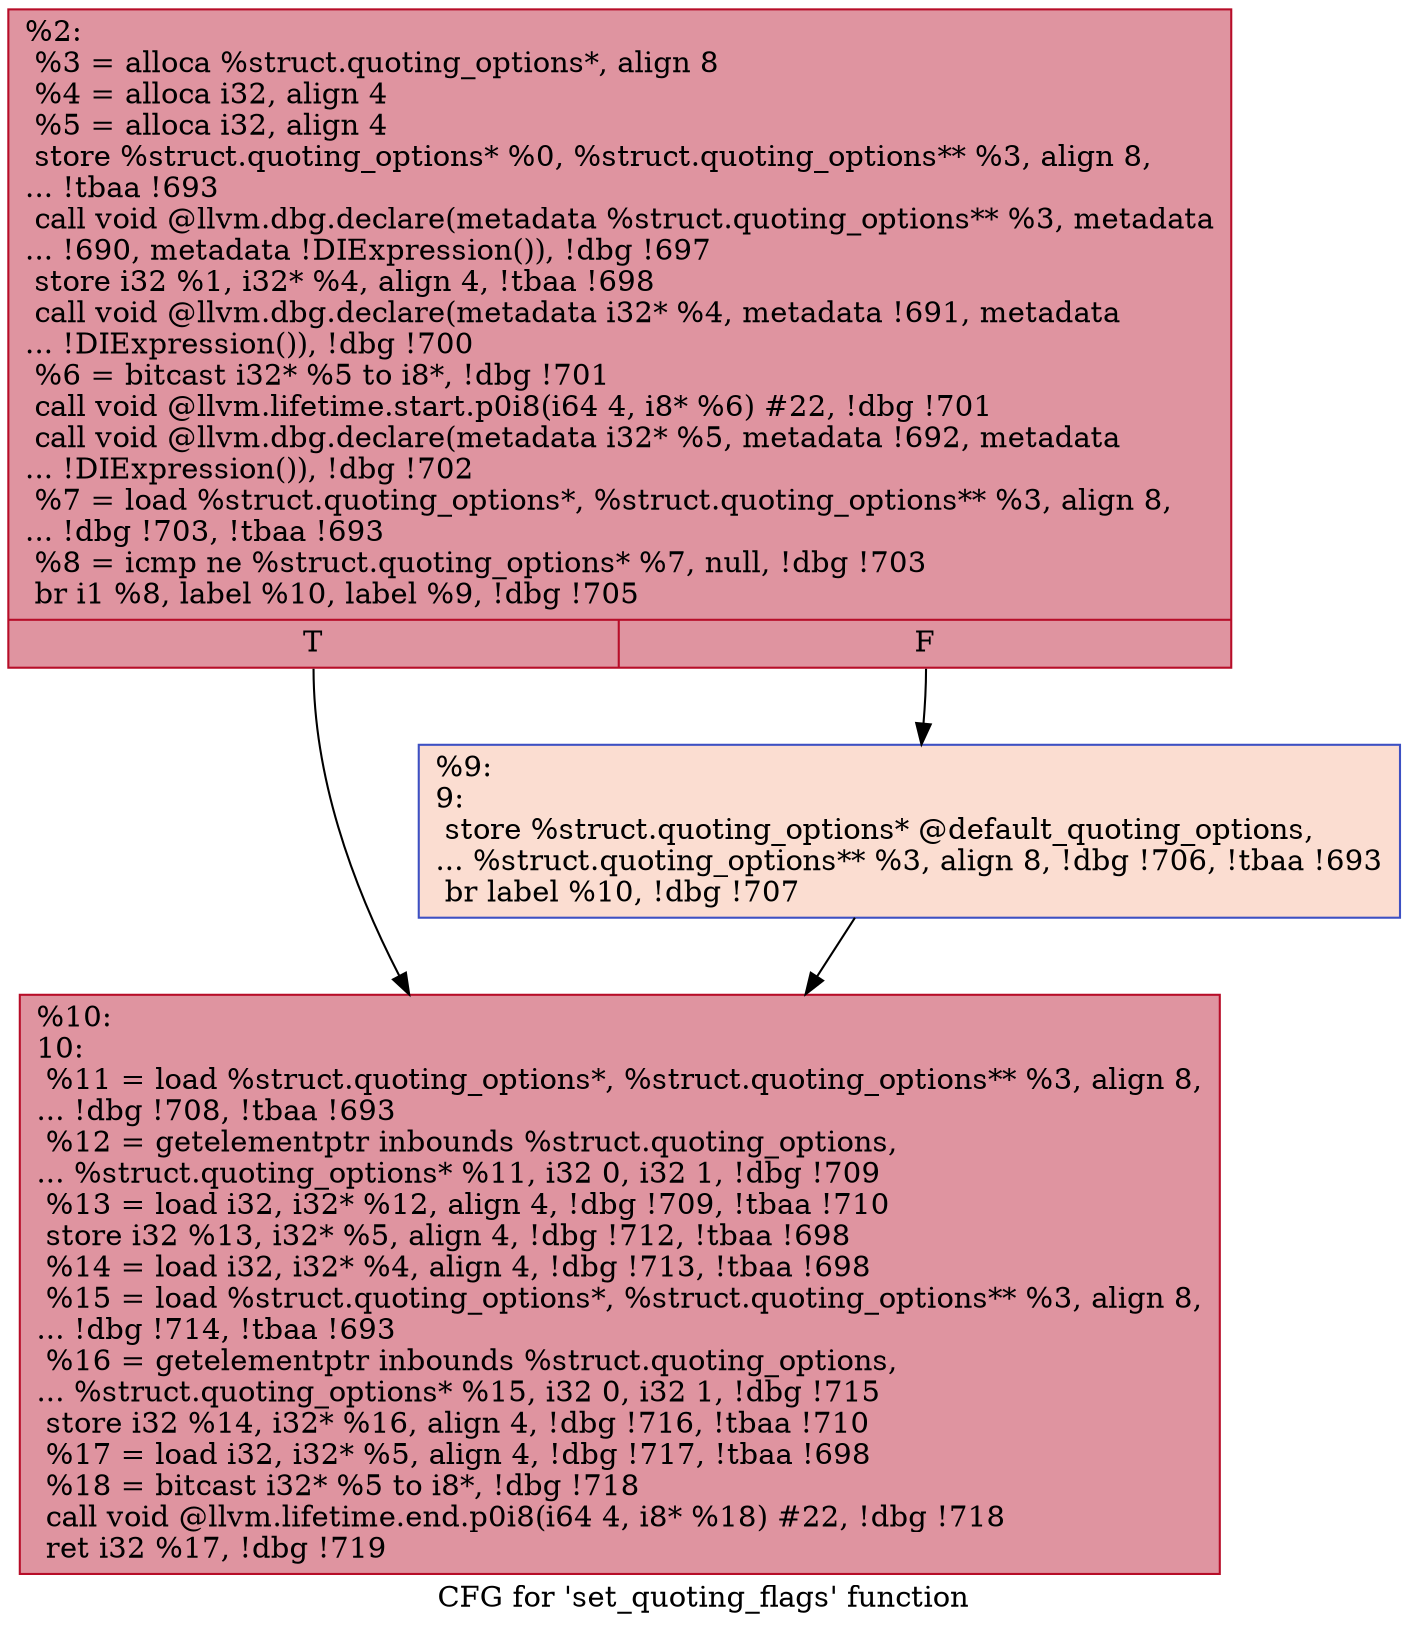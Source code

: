digraph "CFG for 'set_quoting_flags' function" {
	label="CFG for 'set_quoting_flags' function";

	Node0x67e400 [shape=record,color="#b70d28ff", style=filled, fillcolor="#b70d2870",label="{%2:\l  %3 = alloca %struct.quoting_options*, align 8\l  %4 = alloca i32, align 4\l  %5 = alloca i32, align 4\l  store %struct.quoting_options* %0, %struct.quoting_options** %3, align 8,\l... !tbaa !693\l  call void @llvm.dbg.declare(metadata %struct.quoting_options** %3, metadata\l... !690, metadata !DIExpression()), !dbg !697\l  store i32 %1, i32* %4, align 4, !tbaa !698\l  call void @llvm.dbg.declare(metadata i32* %4, metadata !691, metadata\l... !DIExpression()), !dbg !700\l  %6 = bitcast i32* %5 to i8*, !dbg !701\l  call void @llvm.lifetime.start.p0i8(i64 4, i8* %6) #22, !dbg !701\l  call void @llvm.dbg.declare(metadata i32* %5, metadata !692, metadata\l... !DIExpression()), !dbg !702\l  %7 = load %struct.quoting_options*, %struct.quoting_options** %3, align 8,\l... !dbg !703, !tbaa !693\l  %8 = icmp ne %struct.quoting_options* %7, null, !dbg !703\l  br i1 %8, label %10, label %9, !dbg !705\l|{<s0>T|<s1>F}}"];
	Node0x67e400:s0 -> Node0x67e4a0;
	Node0x67e400:s1 -> Node0x67e450;
	Node0x67e450 [shape=record,color="#3d50c3ff", style=filled, fillcolor="#f7b39670",label="{%9:\l9:                                                \l  store %struct.quoting_options* @default_quoting_options,\l... %struct.quoting_options** %3, align 8, !dbg !706, !tbaa !693\l  br label %10, !dbg !707\l}"];
	Node0x67e450 -> Node0x67e4a0;
	Node0x67e4a0 [shape=record,color="#b70d28ff", style=filled, fillcolor="#b70d2870",label="{%10:\l10:                                               \l  %11 = load %struct.quoting_options*, %struct.quoting_options** %3, align 8,\l... !dbg !708, !tbaa !693\l  %12 = getelementptr inbounds %struct.quoting_options,\l... %struct.quoting_options* %11, i32 0, i32 1, !dbg !709\l  %13 = load i32, i32* %12, align 4, !dbg !709, !tbaa !710\l  store i32 %13, i32* %5, align 4, !dbg !712, !tbaa !698\l  %14 = load i32, i32* %4, align 4, !dbg !713, !tbaa !698\l  %15 = load %struct.quoting_options*, %struct.quoting_options** %3, align 8,\l... !dbg !714, !tbaa !693\l  %16 = getelementptr inbounds %struct.quoting_options,\l... %struct.quoting_options* %15, i32 0, i32 1, !dbg !715\l  store i32 %14, i32* %16, align 4, !dbg !716, !tbaa !710\l  %17 = load i32, i32* %5, align 4, !dbg !717, !tbaa !698\l  %18 = bitcast i32* %5 to i8*, !dbg !718\l  call void @llvm.lifetime.end.p0i8(i64 4, i8* %18) #22, !dbg !718\l  ret i32 %17, !dbg !719\l}"];
}
